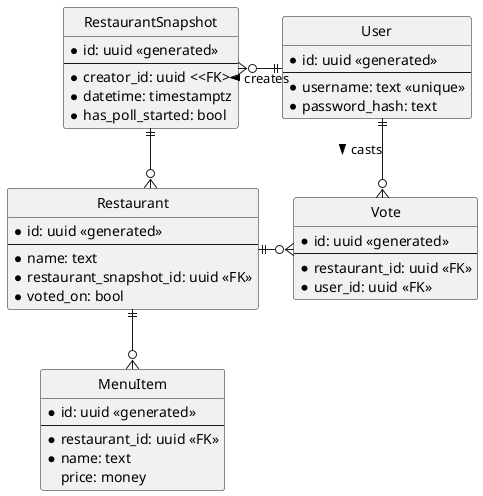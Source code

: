 @startuml

hide circle
skinparam linetype ortho

entity Vote {
  *id: uuid <<generated>>
  --
  *restaurant_id: uuid <<FK>>
  *user_id: uuid <<FK>>
}

entity User {
  *id: uuid <<generated>>
  --
  *username: text <<unique>>
  *password_hash: text
}

entity RestaurantSnapshot {
  *id: uuid <<generated>>
  --
  *creator_id: uuid <<FK>
  *datetime: timestamptz
  *has_poll_started: bool
}

entity Restaurant {
  *id: uuid <<generated>>
  --
  *name: text
  *restaurant_snapshot_id: uuid <<FK>>
  *voted_on: bool
}

entity MenuItem {
  *id: uuid <<generated>>
  --
  *restaurant_id: uuid <<FK>>
  *name: text
  price: money
}

Restaurant }o-up-|| RestaurantSnapshot
'Restaurant ||-left-o{ RestaurantSnapshot
MenuItem }o-up-|| Restaurant

RestaurantSnapshot }o-right-----|| User : < creates
User ||-o{ Vote : > casts
Restaurant ||-o{ Vote

@enduml